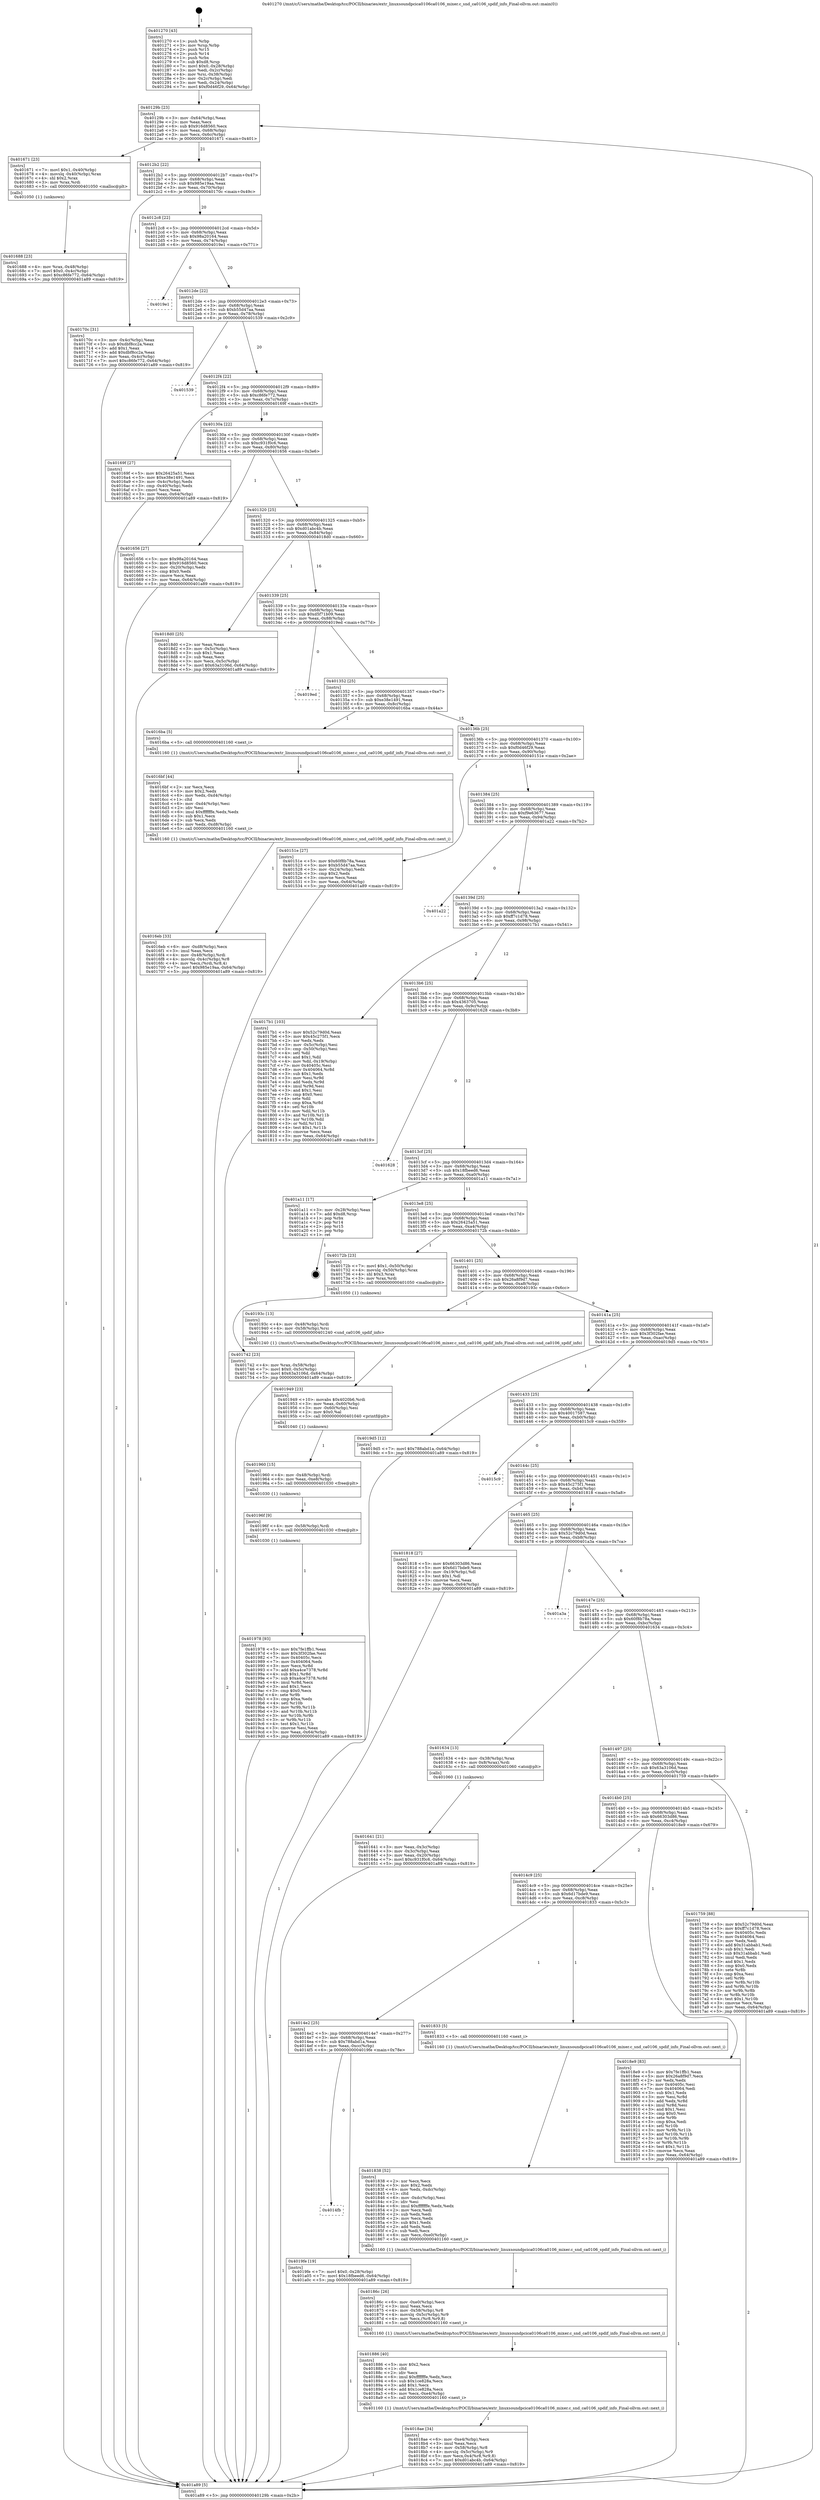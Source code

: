 digraph "0x401270" {
  label = "0x401270 (/mnt/c/Users/mathe/Desktop/tcc/POCII/binaries/extr_linuxsoundpcica0106ca0106_mixer.c_snd_ca0106_spdif_info_Final-ollvm.out::main(0))"
  labelloc = "t"
  node[shape=record]

  Entry [label="",width=0.3,height=0.3,shape=circle,fillcolor=black,style=filled]
  "0x40129b" [label="{
     0x40129b [23]\l
     | [instrs]\l
     &nbsp;&nbsp;0x40129b \<+3\>: mov -0x64(%rbp),%eax\l
     &nbsp;&nbsp;0x40129e \<+2\>: mov %eax,%ecx\l
     &nbsp;&nbsp;0x4012a0 \<+6\>: sub $0x916d8560,%ecx\l
     &nbsp;&nbsp;0x4012a6 \<+3\>: mov %eax,-0x68(%rbp)\l
     &nbsp;&nbsp;0x4012a9 \<+3\>: mov %ecx,-0x6c(%rbp)\l
     &nbsp;&nbsp;0x4012ac \<+6\>: je 0000000000401671 \<main+0x401\>\l
  }"]
  "0x401671" [label="{
     0x401671 [23]\l
     | [instrs]\l
     &nbsp;&nbsp;0x401671 \<+7\>: movl $0x1,-0x40(%rbp)\l
     &nbsp;&nbsp;0x401678 \<+4\>: movslq -0x40(%rbp),%rax\l
     &nbsp;&nbsp;0x40167c \<+4\>: shl $0x2,%rax\l
     &nbsp;&nbsp;0x401680 \<+3\>: mov %rax,%rdi\l
     &nbsp;&nbsp;0x401683 \<+5\>: call 0000000000401050 \<malloc@plt\>\l
     | [calls]\l
     &nbsp;&nbsp;0x401050 \{1\} (unknown)\l
  }"]
  "0x4012b2" [label="{
     0x4012b2 [22]\l
     | [instrs]\l
     &nbsp;&nbsp;0x4012b2 \<+5\>: jmp 00000000004012b7 \<main+0x47\>\l
     &nbsp;&nbsp;0x4012b7 \<+3\>: mov -0x68(%rbp),%eax\l
     &nbsp;&nbsp;0x4012ba \<+5\>: sub $0x985e19aa,%eax\l
     &nbsp;&nbsp;0x4012bf \<+3\>: mov %eax,-0x70(%rbp)\l
     &nbsp;&nbsp;0x4012c2 \<+6\>: je 000000000040170c \<main+0x49c\>\l
  }"]
  Exit [label="",width=0.3,height=0.3,shape=circle,fillcolor=black,style=filled,peripheries=2]
  "0x40170c" [label="{
     0x40170c [31]\l
     | [instrs]\l
     &nbsp;&nbsp;0x40170c \<+3\>: mov -0x4c(%rbp),%eax\l
     &nbsp;&nbsp;0x40170f \<+5\>: sub $0xdbf8cc2a,%eax\l
     &nbsp;&nbsp;0x401714 \<+3\>: add $0x1,%eax\l
     &nbsp;&nbsp;0x401717 \<+5\>: add $0xdbf8cc2a,%eax\l
     &nbsp;&nbsp;0x40171c \<+3\>: mov %eax,-0x4c(%rbp)\l
     &nbsp;&nbsp;0x40171f \<+7\>: movl $0xc86fe772,-0x64(%rbp)\l
     &nbsp;&nbsp;0x401726 \<+5\>: jmp 0000000000401a89 \<main+0x819\>\l
  }"]
  "0x4012c8" [label="{
     0x4012c8 [22]\l
     | [instrs]\l
     &nbsp;&nbsp;0x4012c8 \<+5\>: jmp 00000000004012cd \<main+0x5d\>\l
     &nbsp;&nbsp;0x4012cd \<+3\>: mov -0x68(%rbp),%eax\l
     &nbsp;&nbsp;0x4012d0 \<+5\>: sub $0x98a20164,%eax\l
     &nbsp;&nbsp;0x4012d5 \<+3\>: mov %eax,-0x74(%rbp)\l
     &nbsp;&nbsp;0x4012d8 \<+6\>: je 00000000004019e1 \<main+0x771\>\l
  }"]
  "0x4014fb" [label="{
     0x4014fb\l
  }", style=dashed]
  "0x4019e1" [label="{
     0x4019e1\l
  }", style=dashed]
  "0x4012de" [label="{
     0x4012de [22]\l
     | [instrs]\l
     &nbsp;&nbsp;0x4012de \<+5\>: jmp 00000000004012e3 \<main+0x73\>\l
     &nbsp;&nbsp;0x4012e3 \<+3\>: mov -0x68(%rbp),%eax\l
     &nbsp;&nbsp;0x4012e6 \<+5\>: sub $0xb55d47aa,%eax\l
     &nbsp;&nbsp;0x4012eb \<+3\>: mov %eax,-0x78(%rbp)\l
     &nbsp;&nbsp;0x4012ee \<+6\>: je 0000000000401539 \<main+0x2c9\>\l
  }"]
  "0x4019fe" [label="{
     0x4019fe [19]\l
     | [instrs]\l
     &nbsp;&nbsp;0x4019fe \<+7\>: movl $0x0,-0x28(%rbp)\l
     &nbsp;&nbsp;0x401a05 \<+7\>: movl $0x18fbeed6,-0x64(%rbp)\l
     &nbsp;&nbsp;0x401a0c \<+5\>: jmp 0000000000401a89 \<main+0x819\>\l
  }"]
  "0x401539" [label="{
     0x401539\l
  }", style=dashed]
  "0x4012f4" [label="{
     0x4012f4 [22]\l
     | [instrs]\l
     &nbsp;&nbsp;0x4012f4 \<+5\>: jmp 00000000004012f9 \<main+0x89\>\l
     &nbsp;&nbsp;0x4012f9 \<+3\>: mov -0x68(%rbp),%eax\l
     &nbsp;&nbsp;0x4012fc \<+5\>: sub $0xc86fe772,%eax\l
     &nbsp;&nbsp;0x401301 \<+3\>: mov %eax,-0x7c(%rbp)\l
     &nbsp;&nbsp;0x401304 \<+6\>: je 000000000040169f \<main+0x42f\>\l
  }"]
  "0x401978" [label="{
     0x401978 [93]\l
     | [instrs]\l
     &nbsp;&nbsp;0x401978 \<+5\>: mov $0x7fe1ffb1,%eax\l
     &nbsp;&nbsp;0x40197d \<+5\>: mov $0x3f302fae,%esi\l
     &nbsp;&nbsp;0x401982 \<+7\>: mov 0x40405c,%ecx\l
     &nbsp;&nbsp;0x401989 \<+7\>: mov 0x404064,%edx\l
     &nbsp;&nbsp;0x401990 \<+3\>: mov %ecx,%r8d\l
     &nbsp;&nbsp;0x401993 \<+7\>: add $0xa4ce7378,%r8d\l
     &nbsp;&nbsp;0x40199a \<+4\>: sub $0x1,%r8d\l
     &nbsp;&nbsp;0x40199e \<+7\>: sub $0xa4ce7378,%r8d\l
     &nbsp;&nbsp;0x4019a5 \<+4\>: imul %r8d,%ecx\l
     &nbsp;&nbsp;0x4019a9 \<+3\>: and $0x1,%ecx\l
     &nbsp;&nbsp;0x4019ac \<+3\>: cmp $0x0,%ecx\l
     &nbsp;&nbsp;0x4019af \<+4\>: sete %r9b\l
     &nbsp;&nbsp;0x4019b3 \<+3\>: cmp $0xa,%edx\l
     &nbsp;&nbsp;0x4019b6 \<+4\>: setl %r10b\l
     &nbsp;&nbsp;0x4019ba \<+3\>: mov %r9b,%r11b\l
     &nbsp;&nbsp;0x4019bd \<+3\>: and %r10b,%r11b\l
     &nbsp;&nbsp;0x4019c0 \<+3\>: xor %r10b,%r9b\l
     &nbsp;&nbsp;0x4019c3 \<+3\>: or %r9b,%r11b\l
     &nbsp;&nbsp;0x4019c6 \<+4\>: test $0x1,%r11b\l
     &nbsp;&nbsp;0x4019ca \<+3\>: cmovne %esi,%eax\l
     &nbsp;&nbsp;0x4019cd \<+3\>: mov %eax,-0x64(%rbp)\l
     &nbsp;&nbsp;0x4019d0 \<+5\>: jmp 0000000000401a89 \<main+0x819\>\l
  }"]
  "0x40169f" [label="{
     0x40169f [27]\l
     | [instrs]\l
     &nbsp;&nbsp;0x40169f \<+5\>: mov $0x26425a51,%eax\l
     &nbsp;&nbsp;0x4016a4 \<+5\>: mov $0xe38e1491,%ecx\l
     &nbsp;&nbsp;0x4016a9 \<+3\>: mov -0x4c(%rbp),%edx\l
     &nbsp;&nbsp;0x4016ac \<+3\>: cmp -0x40(%rbp),%edx\l
     &nbsp;&nbsp;0x4016af \<+3\>: cmovl %ecx,%eax\l
     &nbsp;&nbsp;0x4016b2 \<+3\>: mov %eax,-0x64(%rbp)\l
     &nbsp;&nbsp;0x4016b5 \<+5\>: jmp 0000000000401a89 \<main+0x819\>\l
  }"]
  "0x40130a" [label="{
     0x40130a [22]\l
     | [instrs]\l
     &nbsp;&nbsp;0x40130a \<+5\>: jmp 000000000040130f \<main+0x9f\>\l
     &nbsp;&nbsp;0x40130f \<+3\>: mov -0x68(%rbp),%eax\l
     &nbsp;&nbsp;0x401312 \<+5\>: sub $0xc931f0c6,%eax\l
     &nbsp;&nbsp;0x401317 \<+3\>: mov %eax,-0x80(%rbp)\l
     &nbsp;&nbsp;0x40131a \<+6\>: je 0000000000401656 \<main+0x3e6\>\l
  }"]
  "0x40196f" [label="{
     0x40196f [9]\l
     | [instrs]\l
     &nbsp;&nbsp;0x40196f \<+4\>: mov -0x58(%rbp),%rdi\l
     &nbsp;&nbsp;0x401973 \<+5\>: call 0000000000401030 \<free@plt\>\l
     | [calls]\l
     &nbsp;&nbsp;0x401030 \{1\} (unknown)\l
  }"]
  "0x401656" [label="{
     0x401656 [27]\l
     | [instrs]\l
     &nbsp;&nbsp;0x401656 \<+5\>: mov $0x98a20164,%eax\l
     &nbsp;&nbsp;0x40165b \<+5\>: mov $0x916d8560,%ecx\l
     &nbsp;&nbsp;0x401660 \<+3\>: mov -0x20(%rbp),%edx\l
     &nbsp;&nbsp;0x401663 \<+3\>: cmp $0x0,%edx\l
     &nbsp;&nbsp;0x401666 \<+3\>: cmove %ecx,%eax\l
     &nbsp;&nbsp;0x401669 \<+3\>: mov %eax,-0x64(%rbp)\l
     &nbsp;&nbsp;0x40166c \<+5\>: jmp 0000000000401a89 \<main+0x819\>\l
  }"]
  "0x401320" [label="{
     0x401320 [25]\l
     | [instrs]\l
     &nbsp;&nbsp;0x401320 \<+5\>: jmp 0000000000401325 \<main+0xb5\>\l
     &nbsp;&nbsp;0x401325 \<+3\>: mov -0x68(%rbp),%eax\l
     &nbsp;&nbsp;0x401328 \<+5\>: sub $0xd01abc4b,%eax\l
     &nbsp;&nbsp;0x40132d \<+6\>: mov %eax,-0x84(%rbp)\l
     &nbsp;&nbsp;0x401333 \<+6\>: je 00000000004018d0 \<main+0x660\>\l
  }"]
  "0x401960" [label="{
     0x401960 [15]\l
     | [instrs]\l
     &nbsp;&nbsp;0x401960 \<+4\>: mov -0x48(%rbp),%rdi\l
     &nbsp;&nbsp;0x401964 \<+6\>: mov %eax,-0xe8(%rbp)\l
     &nbsp;&nbsp;0x40196a \<+5\>: call 0000000000401030 \<free@plt\>\l
     | [calls]\l
     &nbsp;&nbsp;0x401030 \{1\} (unknown)\l
  }"]
  "0x4018d0" [label="{
     0x4018d0 [25]\l
     | [instrs]\l
     &nbsp;&nbsp;0x4018d0 \<+2\>: xor %eax,%eax\l
     &nbsp;&nbsp;0x4018d2 \<+3\>: mov -0x5c(%rbp),%ecx\l
     &nbsp;&nbsp;0x4018d5 \<+3\>: sub $0x1,%eax\l
     &nbsp;&nbsp;0x4018d8 \<+2\>: sub %eax,%ecx\l
     &nbsp;&nbsp;0x4018da \<+3\>: mov %ecx,-0x5c(%rbp)\l
     &nbsp;&nbsp;0x4018dd \<+7\>: movl $0x63a3106d,-0x64(%rbp)\l
     &nbsp;&nbsp;0x4018e4 \<+5\>: jmp 0000000000401a89 \<main+0x819\>\l
  }"]
  "0x401339" [label="{
     0x401339 [25]\l
     | [instrs]\l
     &nbsp;&nbsp;0x401339 \<+5\>: jmp 000000000040133e \<main+0xce\>\l
     &nbsp;&nbsp;0x40133e \<+3\>: mov -0x68(%rbp),%eax\l
     &nbsp;&nbsp;0x401341 \<+5\>: sub $0xd5f71b09,%eax\l
     &nbsp;&nbsp;0x401346 \<+6\>: mov %eax,-0x88(%rbp)\l
     &nbsp;&nbsp;0x40134c \<+6\>: je 00000000004019ed \<main+0x77d\>\l
  }"]
  "0x401949" [label="{
     0x401949 [23]\l
     | [instrs]\l
     &nbsp;&nbsp;0x401949 \<+10\>: movabs $0x4020b6,%rdi\l
     &nbsp;&nbsp;0x401953 \<+3\>: mov %eax,-0x60(%rbp)\l
     &nbsp;&nbsp;0x401956 \<+3\>: mov -0x60(%rbp),%esi\l
     &nbsp;&nbsp;0x401959 \<+2\>: mov $0x0,%al\l
     &nbsp;&nbsp;0x40195b \<+5\>: call 0000000000401040 \<printf@plt\>\l
     | [calls]\l
     &nbsp;&nbsp;0x401040 \{1\} (unknown)\l
  }"]
  "0x4019ed" [label="{
     0x4019ed\l
  }", style=dashed]
  "0x401352" [label="{
     0x401352 [25]\l
     | [instrs]\l
     &nbsp;&nbsp;0x401352 \<+5\>: jmp 0000000000401357 \<main+0xe7\>\l
     &nbsp;&nbsp;0x401357 \<+3\>: mov -0x68(%rbp),%eax\l
     &nbsp;&nbsp;0x40135a \<+5\>: sub $0xe38e1491,%eax\l
     &nbsp;&nbsp;0x40135f \<+6\>: mov %eax,-0x8c(%rbp)\l
     &nbsp;&nbsp;0x401365 \<+6\>: je 00000000004016ba \<main+0x44a\>\l
  }"]
  "0x4018ae" [label="{
     0x4018ae [34]\l
     | [instrs]\l
     &nbsp;&nbsp;0x4018ae \<+6\>: mov -0xe4(%rbp),%ecx\l
     &nbsp;&nbsp;0x4018b4 \<+3\>: imul %eax,%ecx\l
     &nbsp;&nbsp;0x4018b7 \<+4\>: mov -0x58(%rbp),%r8\l
     &nbsp;&nbsp;0x4018bb \<+4\>: movslq -0x5c(%rbp),%r9\l
     &nbsp;&nbsp;0x4018bf \<+5\>: mov %ecx,0x4(%r8,%r9,8)\l
     &nbsp;&nbsp;0x4018c4 \<+7\>: movl $0xd01abc4b,-0x64(%rbp)\l
     &nbsp;&nbsp;0x4018cb \<+5\>: jmp 0000000000401a89 \<main+0x819\>\l
  }"]
  "0x4016ba" [label="{
     0x4016ba [5]\l
     | [instrs]\l
     &nbsp;&nbsp;0x4016ba \<+5\>: call 0000000000401160 \<next_i\>\l
     | [calls]\l
     &nbsp;&nbsp;0x401160 \{1\} (/mnt/c/Users/mathe/Desktop/tcc/POCII/binaries/extr_linuxsoundpcica0106ca0106_mixer.c_snd_ca0106_spdif_info_Final-ollvm.out::next_i)\l
  }"]
  "0x40136b" [label="{
     0x40136b [25]\l
     | [instrs]\l
     &nbsp;&nbsp;0x40136b \<+5\>: jmp 0000000000401370 \<main+0x100\>\l
     &nbsp;&nbsp;0x401370 \<+3\>: mov -0x68(%rbp),%eax\l
     &nbsp;&nbsp;0x401373 \<+5\>: sub $0xf0d46f29,%eax\l
     &nbsp;&nbsp;0x401378 \<+6\>: mov %eax,-0x90(%rbp)\l
     &nbsp;&nbsp;0x40137e \<+6\>: je 000000000040151e \<main+0x2ae\>\l
  }"]
  "0x401886" [label="{
     0x401886 [40]\l
     | [instrs]\l
     &nbsp;&nbsp;0x401886 \<+5\>: mov $0x2,%ecx\l
     &nbsp;&nbsp;0x40188b \<+1\>: cltd\l
     &nbsp;&nbsp;0x40188c \<+2\>: idiv %ecx\l
     &nbsp;&nbsp;0x40188e \<+6\>: imul $0xfffffffe,%edx,%ecx\l
     &nbsp;&nbsp;0x401894 \<+6\>: sub $0x1ce828a,%ecx\l
     &nbsp;&nbsp;0x40189a \<+3\>: add $0x1,%ecx\l
     &nbsp;&nbsp;0x40189d \<+6\>: add $0x1ce828a,%ecx\l
     &nbsp;&nbsp;0x4018a3 \<+6\>: mov %ecx,-0xe4(%rbp)\l
     &nbsp;&nbsp;0x4018a9 \<+5\>: call 0000000000401160 \<next_i\>\l
     | [calls]\l
     &nbsp;&nbsp;0x401160 \{1\} (/mnt/c/Users/mathe/Desktop/tcc/POCII/binaries/extr_linuxsoundpcica0106ca0106_mixer.c_snd_ca0106_spdif_info_Final-ollvm.out::next_i)\l
  }"]
  "0x40151e" [label="{
     0x40151e [27]\l
     | [instrs]\l
     &nbsp;&nbsp;0x40151e \<+5\>: mov $0x60f8b78a,%eax\l
     &nbsp;&nbsp;0x401523 \<+5\>: mov $0xb55d47aa,%ecx\l
     &nbsp;&nbsp;0x401528 \<+3\>: mov -0x24(%rbp),%edx\l
     &nbsp;&nbsp;0x40152b \<+3\>: cmp $0x2,%edx\l
     &nbsp;&nbsp;0x40152e \<+3\>: cmovne %ecx,%eax\l
     &nbsp;&nbsp;0x401531 \<+3\>: mov %eax,-0x64(%rbp)\l
     &nbsp;&nbsp;0x401534 \<+5\>: jmp 0000000000401a89 \<main+0x819\>\l
  }"]
  "0x401384" [label="{
     0x401384 [25]\l
     | [instrs]\l
     &nbsp;&nbsp;0x401384 \<+5\>: jmp 0000000000401389 \<main+0x119\>\l
     &nbsp;&nbsp;0x401389 \<+3\>: mov -0x68(%rbp),%eax\l
     &nbsp;&nbsp;0x40138c \<+5\>: sub $0xf9e63677,%eax\l
     &nbsp;&nbsp;0x401391 \<+6\>: mov %eax,-0x94(%rbp)\l
     &nbsp;&nbsp;0x401397 \<+6\>: je 0000000000401a22 \<main+0x7b2\>\l
  }"]
  "0x401a89" [label="{
     0x401a89 [5]\l
     | [instrs]\l
     &nbsp;&nbsp;0x401a89 \<+5\>: jmp 000000000040129b \<main+0x2b\>\l
  }"]
  "0x401270" [label="{
     0x401270 [43]\l
     | [instrs]\l
     &nbsp;&nbsp;0x401270 \<+1\>: push %rbp\l
     &nbsp;&nbsp;0x401271 \<+3\>: mov %rsp,%rbp\l
     &nbsp;&nbsp;0x401274 \<+2\>: push %r15\l
     &nbsp;&nbsp;0x401276 \<+2\>: push %r14\l
     &nbsp;&nbsp;0x401278 \<+1\>: push %rbx\l
     &nbsp;&nbsp;0x401279 \<+7\>: sub $0xd8,%rsp\l
     &nbsp;&nbsp;0x401280 \<+7\>: movl $0x0,-0x28(%rbp)\l
     &nbsp;&nbsp;0x401287 \<+3\>: mov %edi,-0x2c(%rbp)\l
     &nbsp;&nbsp;0x40128a \<+4\>: mov %rsi,-0x38(%rbp)\l
     &nbsp;&nbsp;0x40128e \<+3\>: mov -0x2c(%rbp),%edi\l
     &nbsp;&nbsp;0x401291 \<+3\>: mov %edi,-0x24(%rbp)\l
     &nbsp;&nbsp;0x401294 \<+7\>: movl $0xf0d46f29,-0x64(%rbp)\l
  }"]
  "0x40186c" [label="{
     0x40186c [26]\l
     | [instrs]\l
     &nbsp;&nbsp;0x40186c \<+6\>: mov -0xe0(%rbp),%ecx\l
     &nbsp;&nbsp;0x401872 \<+3\>: imul %eax,%ecx\l
     &nbsp;&nbsp;0x401875 \<+4\>: mov -0x58(%rbp),%r8\l
     &nbsp;&nbsp;0x401879 \<+4\>: movslq -0x5c(%rbp),%r9\l
     &nbsp;&nbsp;0x40187d \<+4\>: mov %ecx,(%r8,%r9,8)\l
     &nbsp;&nbsp;0x401881 \<+5\>: call 0000000000401160 \<next_i\>\l
     | [calls]\l
     &nbsp;&nbsp;0x401160 \{1\} (/mnt/c/Users/mathe/Desktop/tcc/POCII/binaries/extr_linuxsoundpcica0106ca0106_mixer.c_snd_ca0106_spdif_info_Final-ollvm.out::next_i)\l
  }"]
  "0x401a22" [label="{
     0x401a22\l
  }", style=dashed]
  "0x40139d" [label="{
     0x40139d [25]\l
     | [instrs]\l
     &nbsp;&nbsp;0x40139d \<+5\>: jmp 00000000004013a2 \<main+0x132\>\l
     &nbsp;&nbsp;0x4013a2 \<+3\>: mov -0x68(%rbp),%eax\l
     &nbsp;&nbsp;0x4013a5 \<+5\>: sub $0xff7c1d78,%eax\l
     &nbsp;&nbsp;0x4013aa \<+6\>: mov %eax,-0x98(%rbp)\l
     &nbsp;&nbsp;0x4013b0 \<+6\>: je 00000000004017b1 \<main+0x541\>\l
  }"]
  "0x401838" [label="{
     0x401838 [52]\l
     | [instrs]\l
     &nbsp;&nbsp;0x401838 \<+2\>: xor %ecx,%ecx\l
     &nbsp;&nbsp;0x40183a \<+5\>: mov $0x2,%edx\l
     &nbsp;&nbsp;0x40183f \<+6\>: mov %edx,-0xdc(%rbp)\l
     &nbsp;&nbsp;0x401845 \<+1\>: cltd\l
     &nbsp;&nbsp;0x401846 \<+6\>: mov -0xdc(%rbp),%esi\l
     &nbsp;&nbsp;0x40184c \<+2\>: idiv %esi\l
     &nbsp;&nbsp;0x40184e \<+6\>: imul $0xfffffffe,%edx,%edx\l
     &nbsp;&nbsp;0x401854 \<+2\>: mov %ecx,%edi\l
     &nbsp;&nbsp;0x401856 \<+2\>: sub %edx,%edi\l
     &nbsp;&nbsp;0x401858 \<+2\>: mov %ecx,%edx\l
     &nbsp;&nbsp;0x40185a \<+3\>: sub $0x1,%edx\l
     &nbsp;&nbsp;0x40185d \<+2\>: add %edx,%edi\l
     &nbsp;&nbsp;0x40185f \<+2\>: sub %edi,%ecx\l
     &nbsp;&nbsp;0x401861 \<+6\>: mov %ecx,-0xe0(%rbp)\l
     &nbsp;&nbsp;0x401867 \<+5\>: call 0000000000401160 \<next_i\>\l
     | [calls]\l
     &nbsp;&nbsp;0x401160 \{1\} (/mnt/c/Users/mathe/Desktop/tcc/POCII/binaries/extr_linuxsoundpcica0106ca0106_mixer.c_snd_ca0106_spdif_info_Final-ollvm.out::next_i)\l
  }"]
  "0x4017b1" [label="{
     0x4017b1 [103]\l
     | [instrs]\l
     &nbsp;&nbsp;0x4017b1 \<+5\>: mov $0x52c79d0d,%eax\l
     &nbsp;&nbsp;0x4017b6 \<+5\>: mov $0x45c275f1,%ecx\l
     &nbsp;&nbsp;0x4017bb \<+2\>: xor %edx,%edx\l
     &nbsp;&nbsp;0x4017bd \<+3\>: mov -0x5c(%rbp),%esi\l
     &nbsp;&nbsp;0x4017c0 \<+3\>: cmp -0x50(%rbp),%esi\l
     &nbsp;&nbsp;0x4017c3 \<+4\>: setl %dil\l
     &nbsp;&nbsp;0x4017c7 \<+4\>: and $0x1,%dil\l
     &nbsp;&nbsp;0x4017cb \<+4\>: mov %dil,-0x19(%rbp)\l
     &nbsp;&nbsp;0x4017cf \<+7\>: mov 0x40405c,%esi\l
     &nbsp;&nbsp;0x4017d6 \<+8\>: mov 0x404064,%r8d\l
     &nbsp;&nbsp;0x4017de \<+3\>: sub $0x1,%edx\l
     &nbsp;&nbsp;0x4017e1 \<+3\>: mov %esi,%r9d\l
     &nbsp;&nbsp;0x4017e4 \<+3\>: add %edx,%r9d\l
     &nbsp;&nbsp;0x4017e7 \<+4\>: imul %r9d,%esi\l
     &nbsp;&nbsp;0x4017eb \<+3\>: and $0x1,%esi\l
     &nbsp;&nbsp;0x4017ee \<+3\>: cmp $0x0,%esi\l
     &nbsp;&nbsp;0x4017f1 \<+4\>: sete %dil\l
     &nbsp;&nbsp;0x4017f5 \<+4\>: cmp $0xa,%r8d\l
     &nbsp;&nbsp;0x4017f9 \<+4\>: setl %r10b\l
     &nbsp;&nbsp;0x4017fd \<+3\>: mov %dil,%r11b\l
     &nbsp;&nbsp;0x401800 \<+3\>: and %r10b,%r11b\l
     &nbsp;&nbsp;0x401803 \<+3\>: xor %r10b,%dil\l
     &nbsp;&nbsp;0x401806 \<+3\>: or %dil,%r11b\l
     &nbsp;&nbsp;0x401809 \<+4\>: test $0x1,%r11b\l
     &nbsp;&nbsp;0x40180d \<+3\>: cmovne %ecx,%eax\l
     &nbsp;&nbsp;0x401810 \<+3\>: mov %eax,-0x64(%rbp)\l
     &nbsp;&nbsp;0x401813 \<+5\>: jmp 0000000000401a89 \<main+0x819\>\l
  }"]
  "0x4013b6" [label="{
     0x4013b6 [25]\l
     | [instrs]\l
     &nbsp;&nbsp;0x4013b6 \<+5\>: jmp 00000000004013bb \<main+0x14b\>\l
     &nbsp;&nbsp;0x4013bb \<+3\>: mov -0x68(%rbp),%eax\l
     &nbsp;&nbsp;0x4013be \<+5\>: sub $0x4363705,%eax\l
     &nbsp;&nbsp;0x4013c3 \<+6\>: mov %eax,-0x9c(%rbp)\l
     &nbsp;&nbsp;0x4013c9 \<+6\>: je 0000000000401628 \<main+0x3b8\>\l
  }"]
  "0x4014e2" [label="{
     0x4014e2 [25]\l
     | [instrs]\l
     &nbsp;&nbsp;0x4014e2 \<+5\>: jmp 00000000004014e7 \<main+0x277\>\l
     &nbsp;&nbsp;0x4014e7 \<+3\>: mov -0x68(%rbp),%eax\l
     &nbsp;&nbsp;0x4014ea \<+5\>: sub $0x788abd1a,%eax\l
     &nbsp;&nbsp;0x4014ef \<+6\>: mov %eax,-0xcc(%rbp)\l
     &nbsp;&nbsp;0x4014f5 \<+6\>: je 00000000004019fe \<main+0x78e\>\l
  }"]
  "0x401628" [label="{
     0x401628\l
  }", style=dashed]
  "0x4013cf" [label="{
     0x4013cf [25]\l
     | [instrs]\l
     &nbsp;&nbsp;0x4013cf \<+5\>: jmp 00000000004013d4 \<main+0x164\>\l
     &nbsp;&nbsp;0x4013d4 \<+3\>: mov -0x68(%rbp),%eax\l
     &nbsp;&nbsp;0x4013d7 \<+5\>: sub $0x18fbeed6,%eax\l
     &nbsp;&nbsp;0x4013dc \<+6\>: mov %eax,-0xa0(%rbp)\l
     &nbsp;&nbsp;0x4013e2 \<+6\>: je 0000000000401a11 \<main+0x7a1\>\l
  }"]
  "0x401833" [label="{
     0x401833 [5]\l
     | [instrs]\l
     &nbsp;&nbsp;0x401833 \<+5\>: call 0000000000401160 \<next_i\>\l
     | [calls]\l
     &nbsp;&nbsp;0x401160 \{1\} (/mnt/c/Users/mathe/Desktop/tcc/POCII/binaries/extr_linuxsoundpcica0106ca0106_mixer.c_snd_ca0106_spdif_info_Final-ollvm.out::next_i)\l
  }"]
  "0x401a11" [label="{
     0x401a11 [17]\l
     | [instrs]\l
     &nbsp;&nbsp;0x401a11 \<+3\>: mov -0x28(%rbp),%eax\l
     &nbsp;&nbsp;0x401a14 \<+7\>: add $0xd8,%rsp\l
     &nbsp;&nbsp;0x401a1b \<+1\>: pop %rbx\l
     &nbsp;&nbsp;0x401a1c \<+2\>: pop %r14\l
     &nbsp;&nbsp;0x401a1e \<+2\>: pop %r15\l
     &nbsp;&nbsp;0x401a20 \<+1\>: pop %rbp\l
     &nbsp;&nbsp;0x401a21 \<+1\>: ret\l
  }"]
  "0x4013e8" [label="{
     0x4013e8 [25]\l
     | [instrs]\l
     &nbsp;&nbsp;0x4013e8 \<+5\>: jmp 00000000004013ed \<main+0x17d\>\l
     &nbsp;&nbsp;0x4013ed \<+3\>: mov -0x68(%rbp),%eax\l
     &nbsp;&nbsp;0x4013f0 \<+5\>: sub $0x26425a51,%eax\l
     &nbsp;&nbsp;0x4013f5 \<+6\>: mov %eax,-0xa4(%rbp)\l
     &nbsp;&nbsp;0x4013fb \<+6\>: je 000000000040172b \<main+0x4bb\>\l
  }"]
  "0x4014c9" [label="{
     0x4014c9 [25]\l
     | [instrs]\l
     &nbsp;&nbsp;0x4014c9 \<+5\>: jmp 00000000004014ce \<main+0x25e\>\l
     &nbsp;&nbsp;0x4014ce \<+3\>: mov -0x68(%rbp),%eax\l
     &nbsp;&nbsp;0x4014d1 \<+5\>: sub $0x6d17bde9,%eax\l
     &nbsp;&nbsp;0x4014d6 \<+6\>: mov %eax,-0xc8(%rbp)\l
     &nbsp;&nbsp;0x4014dc \<+6\>: je 0000000000401833 \<main+0x5c3\>\l
  }"]
  "0x40172b" [label="{
     0x40172b [23]\l
     | [instrs]\l
     &nbsp;&nbsp;0x40172b \<+7\>: movl $0x1,-0x50(%rbp)\l
     &nbsp;&nbsp;0x401732 \<+4\>: movslq -0x50(%rbp),%rax\l
     &nbsp;&nbsp;0x401736 \<+4\>: shl $0x3,%rax\l
     &nbsp;&nbsp;0x40173a \<+3\>: mov %rax,%rdi\l
     &nbsp;&nbsp;0x40173d \<+5\>: call 0000000000401050 \<malloc@plt\>\l
     | [calls]\l
     &nbsp;&nbsp;0x401050 \{1\} (unknown)\l
  }"]
  "0x401401" [label="{
     0x401401 [25]\l
     | [instrs]\l
     &nbsp;&nbsp;0x401401 \<+5\>: jmp 0000000000401406 \<main+0x196\>\l
     &nbsp;&nbsp;0x401406 \<+3\>: mov -0x68(%rbp),%eax\l
     &nbsp;&nbsp;0x401409 \<+5\>: sub $0x26a8f9d7,%eax\l
     &nbsp;&nbsp;0x40140e \<+6\>: mov %eax,-0xa8(%rbp)\l
     &nbsp;&nbsp;0x401414 \<+6\>: je 000000000040193c \<main+0x6cc\>\l
  }"]
  "0x4018e9" [label="{
     0x4018e9 [83]\l
     | [instrs]\l
     &nbsp;&nbsp;0x4018e9 \<+5\>: mov $0x7fe1ffb1,%eax\l
     &nbsp;&nbsp;0x4018ee \<+5\>: mov $0x26a8f9d7,%ecx\l
     &nbsp;&nbsp;0x4018f3 \<+2\>: xor %edx,%edx\l
     &nbsp;&nbsp;0x4018f5 \<+7\>: mov 0x40405c,%esi\l
     &nbsp;&nbsp;0x4018fc \<+7\>: mov 0x404064,%edi\l
     &nbsp;&nbsp;0x401903 \<+3\>: sub $0x1,%edx\l
     &nbsp;&nbsp;0x401906 \<+3\>: mov %esi,%r8d\l
     &nbsp;&nbsp;0x401909 \<+3\>: add %edx,%r8d\l
     &nbsp;&nbsp;0x40190c \<+4\>: imul %r8d,%esi\l
     &nbsp;&nbsp;0x401910 \<+3\>: and $0x1,%esi\l
     &nbsp;&nbsp;0x401913 \<+3\>: cmp $0x0,%esi\l
     &nbsp;&nbsp;0x401916 \<+4\>: sete %r9b\l
     &nbsp;&nbsp;0x40191a \<+3\>: cmp $0xa,%edi\l
     &nbsp;&nbsp;0x40191d \<+4\>: setl %r10b\l
     &nbsp;&nbsp;0x401921 \<+3\>: mov %r9b,%r11b\l
     &nbsp;&nbsp;0x401924 \<+3\>: and %r10b,%r11b\l
     &nbsp;&nbsp;0x401927 \<+3\>: xor %r10b,%r9b\l
     &nbsp;&nbsp;0x40192a \<+3\>: or %r9b,%r11b\l
     &nbsp;&nbsp;0x40192d \<+4\>: test $0x1,%r11b\l
     &nbsp;&nbsp;0x401931 \<+3\>: cmovne %ecx,%eax\l
     &nbsp;&nbsp;0x401934 \<+3\>: mov %eax,-0x64(%rbp)\l
     &nbsp;&nbsp;0x401937 \<+5\>: jmp 0000000000401a89 \<main+0x819\>\l
  }"]
  "0x40193c" [label="{
     0x40193c [13]\l
     | [instrs]\l
     &nbsp;&nbsp;0x40193c \<+4\>: mov -0x48(%rbp),%rdi\l
     &nbsp;&nbsp;0x401940 \<+4\>: mov -0x58(%rbp),%rsi\l
     &nbsp;&nbsp;0x401944 \<+5\>: call 0000000000401240 \<snd_ca0106_spdif_info\>\l
     | [calls]\l
     &nbsp;&nbsp;0x401240 \{1\} (/mnt/c/Users/mathe/Desktop/tcc/POCII/binaries/extr_linuxsoundpcica0106ca0106_mixer.c_snd_ca0106_spdif_info_Final-ollvm.out::snd_ca0106_spdif_info)\l
  }"]
  "0x40141a" [label="{
     0x40141a [25]\l
     | [instrs]\l
     &nbsp;&nbsp;0x40141a \<+5\>: jmp 000000000040141f \<main+0x1af\>\l
     &nbsp;&nbsp;0x40141f \<+3\>: mov -0x68(%rbp),%eax\l
     &nbsp;&nbsp;0x401422 \<+5\>: sub $0x3f302fae,%eax\l
     &nbsp;&nbsp;0x401427 \<+6\>: mov %eax,-0xac(%rbp)\l
     &nbsp;&nbsp;0x40142d \<+6\>: je 00000000004019d5 \<main+0x765\>\l
  }"]
  "0x4014b0" [label="{
     0x4014b0 [25]\l
     | [instrs]\l
     &nbsp;&nbsp;0x4014b0 \<+5\>: jmp 00000000004014b5 \<main+0x245\>\l
     &nbsp;&nbsp;0x4014b5 \<+3\>: mov -0x68(%rbp),%eax\l
     &nbsp;&nbsp;0x4014b8 \<+5\>: sub $0x66303d86,%eax\l
     &nbsp;&nbsp;0x4014bd \<+6\>: mov %eax,-0xc4(%rbp)\l
     &nbsp;&nbsp;0x4014c3 \<+6\>: je 00000000004018e9 \<main+0x679\>\l
  }"]
  "0x4019d5" [label="{
     0x4019d5 [12]\l
     | [instrs]\l
     &nbsp;&nbsp;0x4019d5 \<+7\>: movl $0x788abd1a,-0x64(%rbp)\l
     &nbsp;&nbsp;0x4019dc \<+5\>: jmp 0000000000401a89 \<main+0x819\>\l
  }"]
  "0x401433" [label="{
     0x401433 [25]\l
     | [instrs]\l
     &nbsp;&nbsp;0x401433 \<+5\>: jmp 0000000000401438 \<main+0x1c8\>\l
     &nbsp;&nbsp;0x401438 \<+3\>: mov -0x68(%rbp),%eax\l
     &nbsp;&nbsp;0x40143b \<+5\>: sub $0x40017587,%eax\l
     &nbsp;&nbsp;0x401440 \<+6\>: mov %eax,-0xb0(%rbp)\l
     &nbsp;&nbsp;0x401446 \<+6\>: je 00000000004015c9 \<main+0x359\>\l
  }"]
  "0x401759" [label="{
     0x401759 [88]\l
     | [instrs]\l
     &nbsp;&nbsp;0x401759 \<+5\>: mov $0x52c79d0d,%eax\l
     &nbsp;&nbsp;0x40175e \<+5\>: mov $0xff7c1d78,%ecx\l
     &nbsp;&nbsp;0x401763 \<+7\>: mov 0x40405c,%edx\l
     &nbsp;&nbsp;0x40176a \<+7\>: mov 0x404064,%esi\l
     &nbsp;&nbsp;0x401771 \<+2\>: mov %edx,%edi\l
     &nbsp;&nbsp;0x401773 \<+6\>: add $0x31abbab1,%edi\l
     &nbsp;&nbsp;0x401779 \<+3\>: sub $0x1,%edi\l
     &nbsp;&nbsp;0x40177c \<+6\>: sub $0x31abbab1,%edi\l
     &nbsp;&nbsp;0x401782 \<+3\>: imul %edi,%edx\l
     &nbsp;&nbsp;0x401785 \<+3\>: and $0x1,%edx\l
     &nbsp;&nbsp;0x401788 \<+3\>: cmp $0x0,%edx\l
     &nbsp;&nbsp;0x40178b \<+4\>: sete %r8b\l
     &nbsp;&nbsp;0x40178f \<+3\>: cmp $0xa,%esi\l
     &nbsp;&nbsp;0x401792 \<+4\>: setl %r9b\l
     &nbsp;&nbsp;0x401796 \<+3\>: mov %r8b,%r10b\l
     &nbsp;&nbsp;0x401799 \<+3\>: and %r9b,%r10b\l
     &nbsp;&nbsp;0x40179c \<+3\>: xor %r9b,%r8b\l
     &nbsp;&nbsp;0x40179f \<+3\>: or %r8b,%r10b\l
     &nbsp;&nbsp;0x4017a2 \<+4\>: test $0x1,%r10b\l
     &nbsp;&nbsp;0x4017a6 \<+3\>: cmovne %ecx,%eax\l
     &nbsp;&nbsp;0x4017a9 \<+3\>: mov %eax,-0x64(%rbp)\l
     &nbsp;&nbsp;0x4017ac \<+5\>: jmp 0000000000401a89 \<main+0x819\>\l
  }"]
  "0x4015c9" [label="{
     0x4015c9\l
  }", style=dashed]
  "0x40144c" [label="{
     0x40144c [25]\l
     | [instrs]\l
     &nbsp;&nbsp;0x40144c \<+5\>: jmp 0000000000401451 \<main+0x1e1\>\l
     &nbsp;&nbsp;0x401451 \<+3\>: mov -0x68(%rbp),%eax\l
     &nbsp;&nbsp;0x401454 \<+5\>: sub $0x45c275f1,%eax\l
     &nbsp;&nbsp;0x401459 \<+6\>: mov %eax,-0xb4(%rbp)\l
     &nbsp;&nbsp;0x40145f \<+6\>: je 0000000000401818 \<main+0x5a8\>\l
  }"]
  "0x401742" [label="{
     0x401742 [23]\l
     | [instrs]\l
     &nbsp;&nbsp;0x401742 \<+4\>: mov %rax,-0x58(%rbp)\l
     &nbsp;&nbsp;0x401746 \<+7\>: movl $0x0,-0x5c(%rbp)\l
     &nbsp;&nbsp;0x40174d \<+7\>: movl $0x63a3106d,-0x64(%rbp)\l
     &nbsp;&nbsp;0x401754 \<+5\>: jmp 0000000000401a89 \<main+0x819\>\l
  }"]
  "0x401818" [label="{
     0x401818 [27]\l
     | [instrs]\l
     &nbsp;&nbsp;0x401818 \<+5\>: mov $0x66303d86,%eax\l
     &nbsp;&nbsp;0x40181d \<+5\>: mov $0x6d17bde9,%ecx\l
     &nbsp;&nbsp;0x401822 \<+3\>: mov -0x19(%rbp),%dl\l
     &nbsp;&nbsp;0x401825 \<+3\>: test $0x1,%dl\l
     &nbsp;&nbsp;0x401828 \<+3\>: cmovne %ecx,%eax\l
     &nbsp;&nbsp;0x40182b \<+3\>: mov %eax,-0x64(%rbp)\l
     &nbsp;&nbsp;0x40182e \<+5\>: jmp 0000000000401a89 \<main+0x819\>\l
  }"]
  "0x401465" [label="{
     0x401465 [25]\l
     | [instrs]\l
     &nbsp;&nbsp;0x401465 \<+5\>: jmp 000000000040146a \<main+0x1fa\>\l
     &nbsp;&nbsp;0x40146a \<+3\>: mov -0x68(%rbp),%eax\l
     &nbsp;&nbsp;0x40146d \<+5\>: sub $0x52c79d0d,%eax\l
     &nbsp;&nbsp;0x401472 \<+6\>: mov %eax,-0xb8(%rbp)\l
     &nbsp;&nbsp;0x401478 \<+6\>: je 0000000000401a3a \<main+0x7ca\>\l
  }"]
  "0x4016eb" [label="{
     0x4016eb [33]\l
     | [instrs]\l
     &nbsp;&nbsp;0x4016eb \<+6\>: mov -0xd8(%rbp),%ecx\l
     &nbsp;&nbsp;0x4016f1 \<+3\>: imul %eax,%ecx\l
     &nbsp;&nbsp;0x4016f4 \<+4\>: mov -0x48(%rbp),%rdi\l
     &nbsp;&nbsp;0x4016f8 \<+4\>: movslq -0x4c(%rbp),%r8\l
     &nbsp;&nbsp;0x4016fc \<+4\>: mov %ecx,(%rdi,%r8,4)\l
     &nbsp;&nbsp;0x401700 \<+7\>: movl $0x985e19aa,-0x64(%rbp)\l
     &nbsp;&nbsp;0x401707 \<+5\>: jmp 0000000000401a89 \<main+0x819\>\l
  }"]
  "0x401a3a" [label="{
     0x401a3a\l
  }", style=dashed]
  "0x40147e" [label="{
     0x40147e [25]\l
     | [instrs]\l
     &nbsp;&nbsp;0x40147e \<+5\>: jmp 0000000000401483 \<main+0x213\>\l
     &nbsp;&nbsp;0x401483 \<+3\>: mov -0x68(%rbp),%eax\l
     &nbsp;&nbsp;0x401486 \<+5\>: sub $0x60f8b78a,%eax\l
     &nbsp;&nbsp;0x40148b \<+6\>: mov %eax,-0xbc(%rbp)\l
     &nbsp;&nbsp;0x401491 \<+6\>: je 0000000000401634 \<main+0x3c4\>\l
  }"]
  "0x4016bf" [label="{
     0x4016bf [44]\l
     | [instrs]\l
     &nbsp;&nbsp;0x4016bf \<+2\>: xor %ecx,%ecx\l
     &nbsp;&nbsp;0x4016c1 \<+5\>: mov $0x2,%edx\l
     &nbsp;&nbsp;0x4016c6 \<+6\>: mov %edx,-0xd4(%rbp)\l
     &nbsp;&nbsp;0x4016cc \<+1\>: cltd\l
     &nbsp;&nbsp;0x4016cd \<+6\>: mov -0xd4(%rbp),%esi\l
     &nbsp;&nbsp;0x4016d3 \<+2\>: idiv %esi\l
     &nbsp;&nbsp;0x4016d5 \<+6\>: imul $0xfffffffe,%edx,%edx\l
     &nbsp;&nbsp;0x4016db \<+3\>: sub $0x1,%ecx\l
     &nbsp;&nbsp;0x4016de \<+2\>: sub %ecx,%edx\l
     &nbsp;&nbsp;0x4016e0 \<+6\>: mov %edx,-0xd8(%rbp)\l
     &nbsp;&nbsp;0x4016e6 \<+5\>: call 0000000000401160 \<next_i\>\l
     | [calls]\l
     &nbsp;&nbsp;0x401160 \{1\} (/mnt/c/Users/mathe/Desktop/tcc/POCII/binaries/extr_linuxsoundpcica0106ca0106_mixer.c_snd_ca0106_spdif_info_Final-ollvm.out::next_i)\l
  }"]
  "0x401634" [label="{
     0x401634 [13]\l
     | [instrs]\l
     &nbsp;&nbsp;0x401634 \<+4\>: mov -0x38(%rbp),%rax\l
     &nbsp;&nbsp;0x401638 \<+4\>: mov 0x8(%rax),%rdi\l
     &nbsp;&nbsp;0x40163c \<+5\>: call 0000000000401060 \<atoi@plt\>\l
     | [calls]\l
     &nbsp;&nbsp;0x401060 \{1\} (unknown)\l
  }"]
  "0x401497" [label="{
     0x401497 [25]\l
     | [instrs]\l
     &nbsp;&nbsp;0x401497 \<+5\>: jmp 000000000040149c \<main+0x22c\>\l
     &nbsp;&nbsp;0x40149c \<+3\>: mov -0x68(%rbp),%eax\l
     &nbsp;&nbsp;0x40149f \<+5\>: sub $0x63a3106d,%eax\l
     &nbsp;&nbsp;0x4014a4 \<+6\>: mov %eax,-0xc0(%rbp)\l
     &nbsp;&nbsp;0x4014aa \<+6\>: je 0000000000401759 \<main+0x4e9\>\l
  }"]
  "0x401641" [label="{
     0x401641 [21]\l
     | [instrs]\l
     &nbsp;&nbsp;0x401641 \<+3\>: mov %eax,-0x3c(%rbp)\l
     &nbsp;&nbsp;0x401644 \<+3\>: mov -0x3c(%rbp),%eax\l
     &nbsp;&nbsp;0x401647 \<+3\>: mov %eax,-0x20(%rbp)\l
     &nbsp;&nbsp;0x40164a \<+7\>: movl $0xc931f0c6,-0x64(%rbp)\l
     &nbsp;&nbsp;0x401651 \<+5\>: jmp 0000000000401a89 \<main+0x819\>\l
  }"]
  "0x401688" [label="{
     0x401688 [23]\l
     | [instrs]\l
     &nbsp;&nbsp;0x401688 \<+4\>: mov %rax,-0x48(%rbp)\l
     &nbsp;&nbsp;0x40168c \<+7\>: movl $0x0,-0x4c(%rbp)\l
     &nbsp;&nbsp;0x401693 \<+7\>: movl $0xc86fe772,-0x64(%rbp)\l
     &nbsp;&nbsp;0x40169a \<+5\>: jmp 0000000000401a89 \<main+0x819\>\l
  }"]
  Entry -> "0x401270" [label=" 1"]
  "0x40129b" -> "0x401671" [label=" 1"]
  "0x40129b" -> "0x4012b2" [label=" 21"]
  "0x401a11" -> Exit [label=" 1"]
  "0x4012b2" -> "0x40170c" [label=" 1"]
  "0x4012b2" -> "0x4012c8" [label=" 20"]
  "0x4019fe" -> "0x401a89" [label=" 1"]
  "0x4012c8" -> "0x4019e1" [label=" 0"]
  "0x4012c8" -> "0x4012de" [label=" 20"]
  "0x4014e2" -> "0x4014fb" [label=" 0"]
  "0x4012de" -> "0x401539" [label=" 0"]
  "0x4012de" -> "0x4012f4" [label=" 20"]
  "0x4014e2" -> "0x4019fe" [label=" 1"]
  "0x4012f4" -> "0x40169f" [label=" 2"]
  "0x4012f4" -> "0x40130a" [label=" 18"]
  "0x4019d5" -> "0x401a89" [label=" 1"]
  "0x40130a" -> "0x401656" [label=" 1"]
  "0x40130a" -> "0x401320" [label=" 17"]
  "0x401978" -> "0x401a89" [label=" 1"]
  "0x401320" -> "0x4018d0" [label=" 1"]
  "0x401320" -> "0x401339" [label=" 16"]
  "0x40196f" -> "0x401978" [label=" 1"]
  "0x401339" -> "0x4019ed" [label=" 0"]
  "0x401339" -> "0x401352" [label=" 16"]
  "0x401960" -> "0x40196f" [label=" 1"]
  "0x401352" -> "0x4016ba" [label=" 1"]
  "0x401352" -> "0x40136b" [label=" 15"]
  "0x401949" -> "0x401960" [label=" 1"]
  "0x40136b" -> "0x40151e" [label=" 1"]
  "0x40136b" -> "0x401384" [label=" 14"]
  "0x40151e" -> "0x401a89" [label=" 1"]
  "0x401270" -> "0x40129b" [label=" 1"]
  "0x401a89" -> "0x40129b" [label=" 21"]
  "0x40193c" -> "0x401949" [label=" 1"]
  "0x401384" -> "0x401a22" [label=" 0"]
  "0x401384" -> "0x40139d" [label=" 14"]
  "0x4018e9" -> "0x401a89" [label=" 1"]
  "0x40139d" -> "0x4017b1" [label=" 2"]
  "0x40139d" -> "0x4013b6" [label=" 12"]
  "0x4018d0" -> "0x401a89" [label=" 1"]
  "0x4013b6" -> "0x401628" [label=" 0"]
  "0x4013b6" -> "0x4013cf" [label=" 12"]
  "0x4018ae" -> "0x401a89" [label=" 1"]
  "0x4013cf" -> "0x401a11" [label=" 1"]
  "0x4013cf" -> "0x4013e8" [label=" 11"]
  "0x401886" -> "0x4018ae" [label=" 1"]
  "0x4013e8" -> "0x40172b" [label=" 1"]
  "0x4013e8" -> "0x401401" [label=" 10"]
  "0x401838" -> "0x40186c" [label=" 1"]
  "0x401401" -> "0x40193c" [label=" 1"]
  "0x401401" -> "0x40141a" [label=" 9"]
  "0x401833" -> "0x401838" [label=" 1"]
  "0x40141a" -> "0x4019d5" [label=" 1"]
  "0x40141a" -> "0x401433" [label=" 8"]
  "0x4014c9" -> "0x401833" [label=" 1"]
  "0x401433" -> "0x4015c9" [label=" 0"]
  "0x401433" -> "0x40144c" [label=" 8"]
  "0x40186c" -> "0x401886" [label=" 1"]
  "0x40144c" -> "0x401818" [label=" 2"]
  "0x40144c" -> "0x401465" [label=" 6"]
  "0x4014b0" -> "0x4018e9" [label=" 1"]
  "0x401465" -> "0x401a3a" [label=" 0"]
  "0x401465" -> "0x40147e" [label=" 6"]
  "0x4014c9" -> "0x4014e2" [label=" 1"]
  "0x40147e" -> "0x401634" [label=" 1"]
  "0x40147e" -> "0x401497" [label=" 5"]
  "0x401634" -> "0x401641" [label=" 1"]
  "0x401641" -> "0x401a89" [label=" 1"]
  "0x401656" -> "0x401a89" [label=" 1"]
  "0x401671" -> "0x401688" [label=" 1"]
  "0x401688" -> "0x401a89" [label=" 1"]
  "0x40169f" -> "0x401a89" [label=" 2"]
  "0x4016ba" -> "0x4016bf" [label=" 1"]
  "0x4016bf" -> "0x4016eb" [label=" 1"]
  "0x4016eb" -> "0x401a89" [label=" 1"]
  "0x40170c" -> "0x401a89" [label=" 1"]
  "0x40172b" -> "0x401742" [label=" 1"]
  "0x401742" -> "0x401a89" [label=" 1"]
  "0x4014b0" -> "0x4014c9" [label=" 2"]
  "0x401497" -> "0x401759" [label=" 2"]
  "0x401497" -> "0x4014b0" [label=" 3"]
  "0x401759" -> "0x401a89" [label=" 2"]
  "0x4017b1" -> "0x401a89" [label=" 2"]
  "0x401818" -> "0x401a89" [label=" 2"]
}
